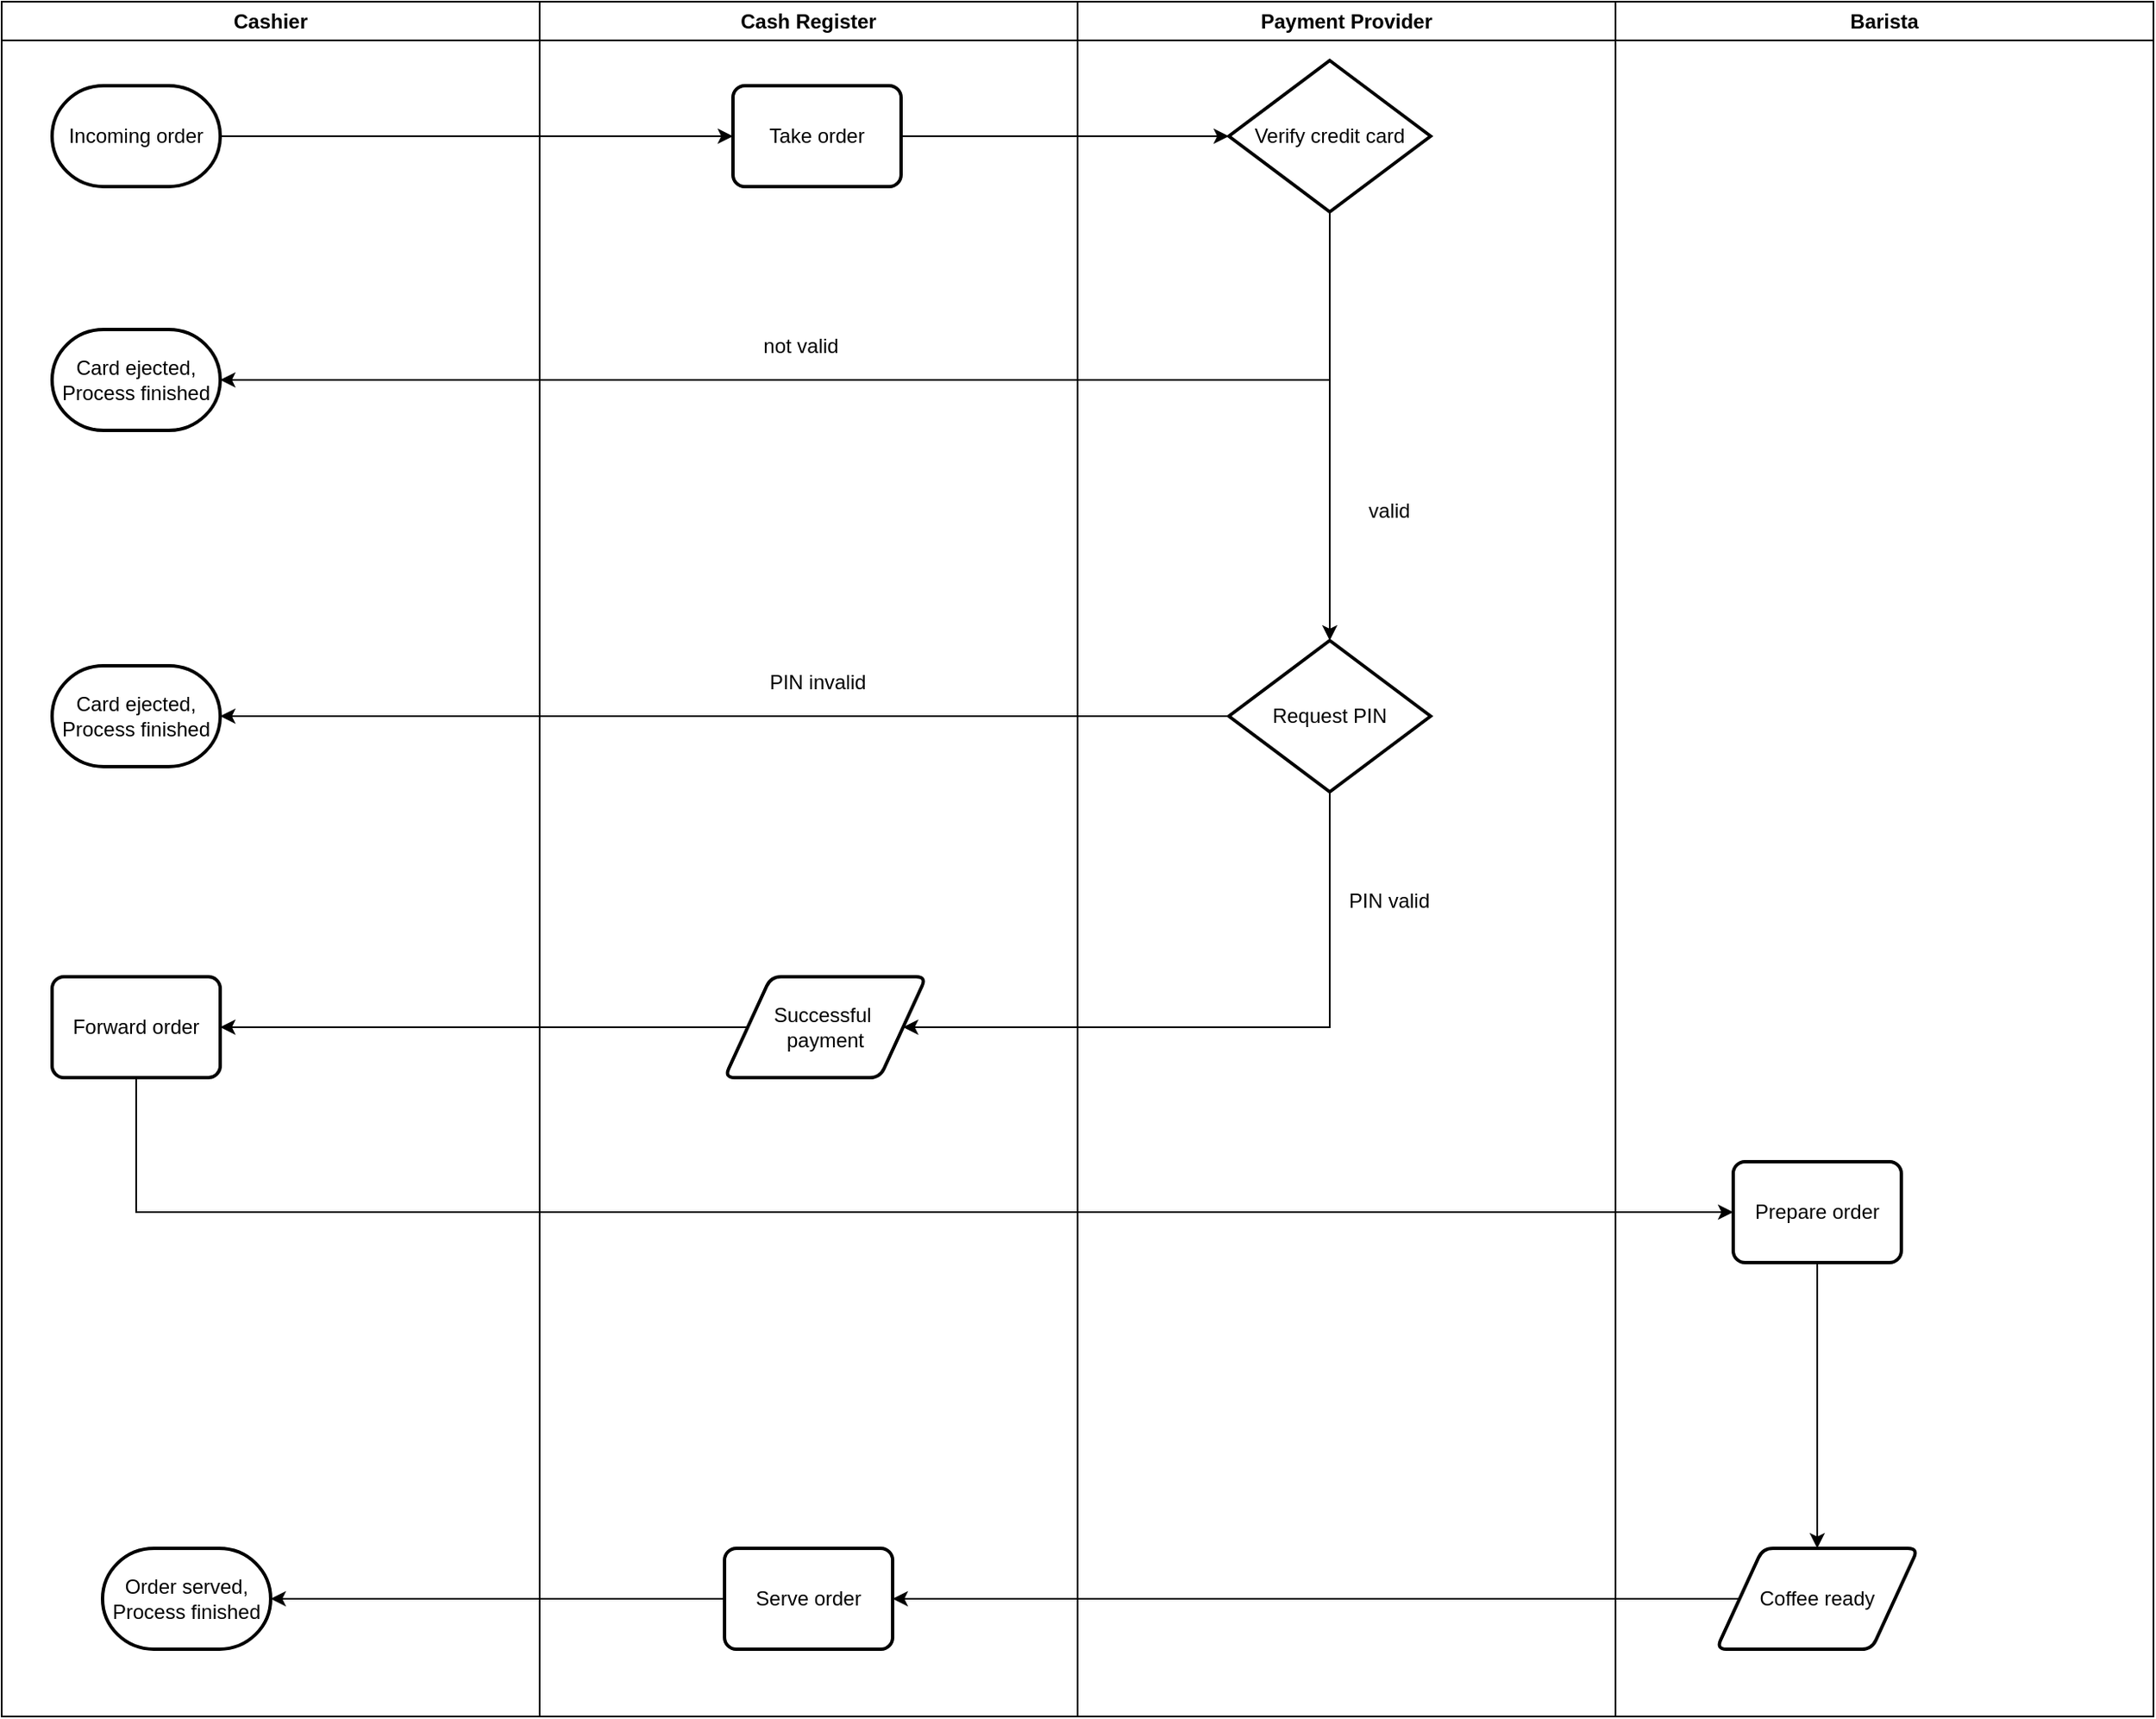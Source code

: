<mxfile version="27.0.2">
  <diagram id="6a731a19-8d31-9384-78a2-239565b7b9f0" name="Page-1">
    <mxGraphModel dx="1148" dy="689" grid="1" gridSize="10" guides="1" tooltips="1" connect="1" arrows="1" fold="1" page="1" pageScale="1" pageWidth="1169" pageHeight="827" background="none" math="0" shadow="0">
      <root>
        <mxCell id="0" />
        <mxCell id="1" parent="0" />
        <mxCell id="QMoyi2XgnDFTkMKc4ycw-55" value="Cashier" style="swimlane;whiteSpace=wrap;html=1;" parent="1" vertex="1">
          <mxGeometry x="50" y="70" width="320" height="1020" as="geometry" />
        </mxCell>
        <mxCell id="v3eB7rThs6Ld6x55L0U5-2" value="Incoming order" style="strokeWidth=2;html=1;shape=mxgraph.flowchart.terminator;whiteSpace=wrap;" parent="QMoyi2XgnDFTkMKc4ycw-55" vertex="1">
          <mxGeometry x="30" y="50" width="100" height="60" as="geometry" />
        </mxCell>
        <mxCell id="4QQTCDZb-o6krKUZrpmz-16" value="Card ejected, Process finished" style="strokeWidth=2;html=1;shape=mxgraph.flowchart.terminator;whiteSpace=wrap;" vertex="1" parent="QMoyi2XgnDFTkMKc4ycw-55">
          <mxGeometry x="30" y="195" width="100" height="60" as="geometry" />
        </mxCell>
        <mxCell id="4QQTCDZb-o6krKUZrpmz-17" value="Card ejected, Process finished" style="strokeWidth=2;html=1;shape=mxgraph.flowchart.terminator;whiteSpace=wrap;" vertex="1" parent="QMoyi2XgnDFTkMKc4ycw-55">
          <mxGeometry x="30" y="395" width="100" height="60" as="geometry" />
        </mxCell>
        <mxCell id="4QQTCDZb-o6krKUZrpmz-18" value="Order served, Process finished" style="strokeWidth=2;html=1;shape=mxgraph.flowchart.terminator;whiteSpace=wrap;" vertex="1" parent="QMoyi2XgnDFTkMKc4ycw-55">
          <mxGeometry x="60" y="920" width="100" height="60" as="geometry" />
        </mxCell>
        <mxCell id="4QQTCDZb-o6krKUZrpmz-20" value="Forward order" style="rounded=1;whiteSpace=wrap;html=1;absoluteArcSize=1;arcSize=14;strokeWidth=2;" vertex="1" parent="QMoyi2XgnDFTkMKc4ycw-55">
          <mxGeometry x="30" y="580" width="100" height="60" as="geometry" />
        </mxCell>
        <mxCell id="QMoyi2XgnDFTkMKc4ycw-56" value="Cash Register" style="swimlane;whiteSpace=wrap;html=1;" parent="1" vertex="1">
          <mxGeometry x="370" y="70" width="320" height="1020" as="geometry" />
        </mxCell>
        <mxCell id="v3eB7rThs6Ld6x55L0U5-4" value="Take order" style="rounded=1;whiteSpace=wrap;html=1;absoluteArcSize=1;arcSize=14;strokeWidth=2;" parent="QMoyi2XgnDFTkMKc4ycw-56" vertex="1">
          <mxGeometry x="115" y="50" width="100" height="60" as="geometry" />
        </mxCell>
        <mxCell id="4QQTCDZb-o6krKUZrpmz-3" value="not valid" style="text;html=1;align=center;verticalAlign=middle;resizable=0;points=[];autosize=1;strokeColor=none;fillColor=none;" vertex="1" parent="QMoyi2XgnDFTkMKc4ycw-56">
          <mxGeometry x="120" y="190" width="70" height="30" as="geometry" />
        </mxCell>
        <mxCell id="4QQTCDZb-o6krKUZrpmz-8" value="PIN invalid" style="text;html=1;align=center;verticalAlign=middle;resizable=0;points=[];autosize=1;strokeColor=none;fillColor=none;" vertex="1" parent="QMoyi2XgnDFTkMKc4ycw-56">
          <mxGeometry x="125" y="390" width="80" height="30" as="geometry" />
        </mxCell>
        <mxCell id="4QQTCDZb-o6krKUZrpmz-19" value="Successful&amp;nbsp;&lt;div&gt;payment&lt;/div&gt;" style="shape=parallelogram;html=1;strokeWidth=2;perimeter=parallelogramPerimeter;whiteSpace=wrap;rounded=1;arcSize=12;size=0.23;" vertex="1" parent="QMoyi2XgnDFTkMKc4ycw-56">
          <mxGeometry x="110" y="580" width="120" height="60" as="geometry" />
        </mxCell>
        <mxCell id="v3eB7rThs6Ld6x55L0U5-7" value="Serve order" style="rounded=1;whiteSpace=wrap;html=1;absoluteArcSize=1;arcSize=14;strokeWidth=2;" parent="QMoyi2XgnDFTkMKc4ycw-56" vertex="1">
          <mxGeometry x="110" y="920" width="100" height="60" as="geometry" />
        </mxCell>
        <mxCell id="QMoyi2XgnDFTkMKc4ycw-57" value="Payment Provider" style="swimlane;whiteSpace=wrap;html=1;" parent="1" vertex="1">
          <mxGeometry x="690" y="70" width="320" height="1020" as="geometry" />
        </mxCell>
        <mxCell id="v3eB7rThs6Ld6x55L0U5-5" value="Verify credit card" style="strokeWidth=2;html=1;shape=mxgraph.flowchart.decision;whiteSpace=wrap;" parent="QMoyi2XgnDFTkMKc4ycw-57" vertex="1">
          <mxGeometry x="90" y="35" width="120" height="90" as="geometry" />
        </mxCell>
        <mxCell id="4QQTCDZb-o6krKUZrpmz-6" value="Request PIN" style="strokeWidth=2;html=1;shape=mxgraph.flowchart.decision;whiteSpace=wrap;" vertex="1" parent="QMoyi2XgnDFTkMKc4ycw-57">
          <mxGeometry x="90" y="380" width="120" height="90" as="geometry" />
        </mxCell>
        <mxCell id="4QQTCDZb-o6krKUZrpmz-4" value="valid" style="text;html=1;align=center;verticalAlign=middle;resizable=0;points=[];autosize=1;strokeColor=none;fillColor=none;" vertex="1" parent="QMoyi2XgnDFTkMKc4ycw-57">
          <mxGeometry x="160" y="288" width="50" height="30" as="geometry" />
        </mxCell>
        <mxCell id="4QQTCDZb-o6krKUZrpmz-27" style="edgeStyle=orthogonalEdgeStyle;rounded=0;orthogonalLoop=1;jettySize=auto;html=1;entryX=0.5;entryY=0;entryDx=0;entryDy=0;entryPerimeter=0;" edge="1" parent="QMoyi2XgnDFTkMKc4ycw-57" source="v3eB7rThs6Ld6x55L0U5-5" target="4QQTCDZb-o6krKUZrpmz-6">
          <mxGeometry relative="1" as="geometry" />
        </mxCell>
        <mxCell id="4QQTCDZb-o6krKUZrpmz-11" value="PIN valid" style="text;html=1;align=center;verticalAlign=middle;resizable=0;points=[];autosize=1;strokeColor=none;fillColor=none;" vertex="1" parent="QMoyi2XgnDFTkMKc4ycw-57">
          <mxGeometry x="150" y="520" width="70" height="30" as="geometry" />
        </mxCell>
        <mxCell id="QMoyi2XgnDFTkMKc4ycw-58" value="Barista" style="swimlane;whiteSpace=wrap;html=1;" parent="1" vertex="1">
          <mxGeometry x="1010" y="70" width="320" height="1020" as="geometry" />
        </mxCell>
        <mxCell id="v3eB7rThs6Ld6x55L0U5-6" value="Coffee ready" style="shape=parallelogram;html=1;strokeWidth=2;perimeter=parallelogramPerimeter;whiteSpace=wrap;rounded=1;arcSize=12;size=0.23;" parent="QMoyi2XgnDFTkMKc4ycw-58" vertex="1">
          <mxGeometry x="60" y="920" width="120" height="60" as="geometry" />
        </mxCell>
        <mxCell id="4QQTCDZb-o6krKUZrpmz-32" style="edgeStyle=orthogonalEdgeStyle;rounded=0;orthogonalLoop=1;jettySize=auto;html=1;exitX=0.5;exitY=1;exitDx=0;exitDy=0;entryX=0.5;entryY=0;entryDx=0;entryDy=0;" edge="1" parent="QMoyi2XgnDFTkMKc4ycw-58" source="4QQTCDZb-o6krKUZrpmz-22" target="v3eB7rThs6Ld6x55L0U5-6">
          <mxGeometry relative="1" as="geometry" />
        </mxCell>
        <mxCell id="4QQTCDZb-o6krKUZrpmz-22" value="Prepare order" style="rounded=1;whiteSpace=wrap;html=1;absoluteArcSize=1;arcSize=14;strokeWidth=2;" vertex="1" parent="QMoyi2XgnDFTkMKc4ycw-58">
          <mxGeometry x="70" y="690" width="100" height="60" as="geometry" />
        </mxCell>
        <mxCell id="4QQTCDZb-o6krKUZrpmz-15" style="edgeStyle=orthogonalEdgeStyle;rounded=0;orthogonalLoop=1;jettySize=auto;html=1;entryX=1;entryY=0.5;entryDx=0;entryDy=0;entryPerimeter=0;" edge="1" parent="1" source="4QQTCDZb-o6krKUZrpmz-6" target="4QQTCDZb-o6krKUZrpmz-17">
          <mxGeometry relative="1" as="geometry">
            <mxPoint x="600" y="495" as="targetPoint" />
          </mxGeometry>
        </mxCell>
        <mxCell id="4QQTCDZb-o6krKUZrpmz-23" style="edgeStyle=orthogonalEdgeStyle;rounded=0;orthogonalLoop=1;jettySize=auto;html=1;" edge="1" parent="1" source="v3eB7rThs6Ld6x55L0U5-2" target="v3eB7rThs6Ld6x55L0U5-4">
          <mxGeometry relative="1" as="geometry" />
        </mxCell>
        <mxCell id="4QQTCDZb-o6krKUZrpmz-26" style="edgeStyle=orthogonalEdgeStyle;rounded=0;orthogonalLoop=1;jettySize=auto;html=1;exitX=1;exitY=0.5;exitDx=0;exitDy=0;entryX=0;entryY=0.5;entryDx=0;entryDy=0;entryPerimeter=0;" edge="1" parent="1" source="v3eB7rThs6Ld6x55L0U5-4" target="v3eB7rThs6Ld6x55L0U5-5">
          <mxGeometry relative="1" as="geometry" />
        </mxCell>
        <mxCell id="4QQTCDZb-o6krKUZrpmz-28" style="edgeStyle=orthogonalEdgeStyle;rounded=0;orthogonalLoop=1;jettySize=auto;html=1;exitX=0.5;exitY=1;exitDx=0;exitDy=0;exitPerimeter=0;entryX=1;entryY=0.5;entryDx=0;entryDy=0;entryPerimeter=0;" edge="1" parent="1" source="v3eB7rThs6Ld6x55L0U5-5" target="4QQTCDZb-o6krKUZrpmz-16">
          <mxGeometry relative="1" as="geometry">
            <mxPoint x="220" y="310" as="targetPoint" />
          </mxGeometry>
        </mxCell>
        <mxCell id="4QQTCDZb-o6krKUZrpmz-29" style="edgeStyle=orthogonalEdgeStyle;rounded=0;orthogonalLoop=1;jettySize=auto;html=1;exitX=0.5;exitY=1;exitDx=0;exitDy=0;exitPerimeter=0;entryX=1;entryY=0.5;entryDx=0;entryDy=0;" edge="1" parent="1" source="4QQTCDZb-o6krKUZrpmz-6" target="4QQTCDZb-o6krKUZrpmz-19">
          <mxGeometry relative="1" as="geometry">
            <Array as="points">
              <mxPoint x="840" y="680" />
            </Array>
          </mxGeometry>
        </mxCell>
        <mxCell id="4QQTCDZb-o6krKUZrpmz-30" style="edgeStyle=orthogonalEdgeStyle;rounded=0;orthogonalLoop=1;jettySize=auto;html=1;" edge="1" parent="1" source="4QQTCDZb-o6krKUZrpmz-19" target="4QQTCDZb-o6krKUZrpmz-20">
          <mxGeometry relative="1" as="geometry" />
        </mxCell>
        <mxCell id="4QQTCDZb-o6krKUZrpmz-31" style="edgeStyle=orthogonalEdgeStyle;rounded=0;orthogonalLoop=1;jettySize=auto;html=1;exitX=0.5;exitY=1;exitDx=0;exitDy=0;entryX=0;entryY=0.5;entryDx=0;entryDy=0;" edge="1" parent="1" source="4QQTCDZb-o6krKUZrpmz-20" target="4QQTCDZb-o6krKUZrpmz-22">
          <mxGeometry relative="1" as="geometry">
            <mxPoint x="870" y="810" as="targetPoint" />
          </mxGeometry>
        </mxCell>
        <mxCell id="4QQTCDZb-o6krKUZrpmz-33" style="edgeStyle=orthogonalEdgeStyle;rounded=0;orthogonalLoop=1;jettySize=auto;html=1;" edge="1" parent="1" source="v3eB7rThs6Ld6x55L0U5-6" target="v3eB7rThs6Ld6x55L0U5-7">
          <mxGeometry relative="1" as="geometry" />
        </mxCell>
        <mxCell id="4QQTCDZb-o6krKUZrpmz-34" style="edgeStyle=orthogonalEdgeStyle;rounded=0;orthogonalLoop=1;jettySize=auto;html=1;entryX=1;entryY=0.5;entryDx=0;entryDy=0;entryPerimeter=0;" edge="1" parent="1" source="v3eB7rThs6Ld6x55L0U5-7" target="4QQTCDZb-o6krKUZrpmz-18">
          <mxGeometry relative="1" as="geometry" />
        </mxCell>
      </root>
    </mxGraphModel>
  </diagram>
</mxfile>
